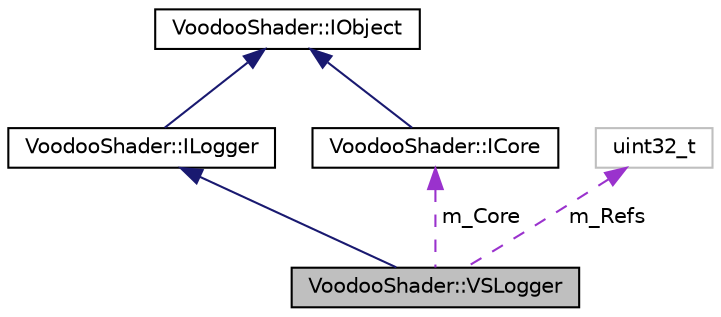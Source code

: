 digraph G
{
  edge [fontname="Helvetica",fontsize="10",labelfontname="Helvetica",labelfontsize="10"];
  node [fontname="Helvetica",fontsize="10",shape=record];
  Node1 [label="VoodooShader::VSLogger",height=0.2,width=0.4,color="black", fillcolor="grey75", style="filled" fontcolor="black"];
  Node2 -> Node1 [dir="back",color="midnightblue",fontsize="10",style="solid",fontname="Helvetica"];
  Node2 [label="VoodooShader::ILogger",height=0.2,width=0.4,color="black", fillcolor="white", style="filled",URL="$class_voodoo_shader_1_1_i_logger.html",tooltip="Defines the interface for a Logger class."];
  Node3 -> Node2 [dir="back",color="midnightblue",fontsize="10",style="solid",fontname="Helvetica"];
  Node3 [label="VoodooShader::IObject",height=0.2,width=0.4,color="black", fillcolor="white", style="filled",URL="$class_voodoo_shader_1_1_i_object.html",tooltip="Defines a simple interface all Voodoo objects from dynamic modules must inherit."];
  Node4 -> Node1 [dir="back",color="darkorchid3",fontsize="10",style="dashed",label=" m_Refs" ,fontname="Helvetica"];
  Node4 [label="uint32_t",height=0.2,width=0.4,color="grey75", fillcolor="white", style="filled"];
  Node5 -> Node1 [dir="back",color="darkorchid3",fontsize="10",style="dashed",label=" m_Core" ,fontname="Helvetica"];
  Node5 [label="VoodooShader::ICore",height=0.2,width=0.4,color="black", fillcolor="white", style="filled",URL="$class_voodoo_shader_1_1_i_core.html",tooltip="ICore engine class for the Voodoo Shader Framework."];
  Node3 -> Node5 [dir="back",color="midnightblue",fontsize="10",style="solid",fontname="Helvetica"];
}
